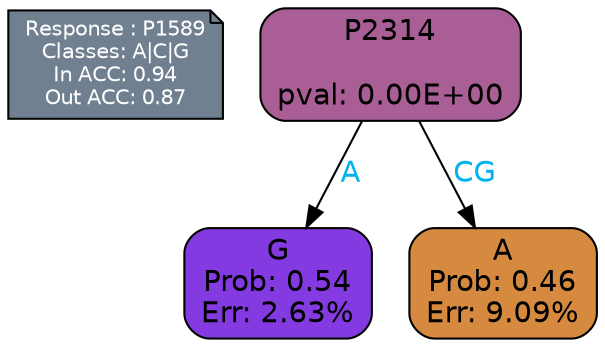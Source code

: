 digraph Tree {
node [shape=box, style="filled, rounded", color="black", fontname=helvetica] ;
graph [ranksep=equally, splines=polylines, bgcolor=transparent, dpi=600] ;
edge [fontname=helvetica] ;
LEGEND [label="Response : P1589
Classes: A|C|G
In ACC: 0.94
Out ACC: 0.87
",shape=note,align=left,style=filled,fillcolor="slategray",fontcolor="white",fontsize=10];1 [label="P2314

pval: 0.00E+00", fillcolor="#a95f95"] ;
2 [label="G
Prob: 0.54
Err: 2.63%", fillcolor="#833ae0"] ;
3 [label="A
Prob: 0.46
Err: 9.09%", fillcolor="#d58a3f"] ;
1 -> 2 [label="A",fontcolor=deepskyblue2] ;
1 -> 3 [label="CG",fontcolor=deepskyblue2] ;
{rank = same; 2;3;}{rank = same; LEGEND;1;}}